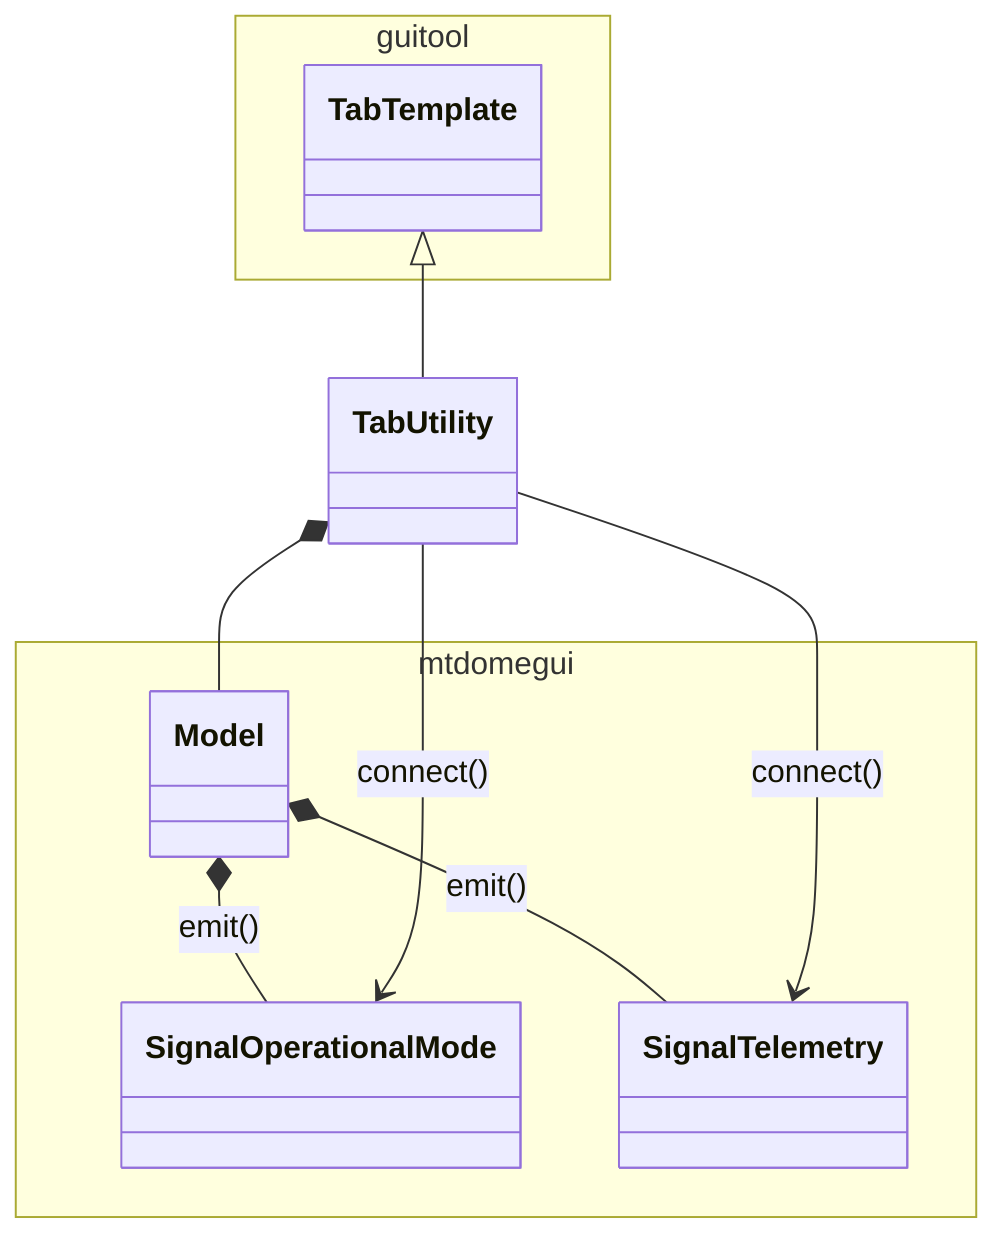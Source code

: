 classDiagram

namespace guitool {
  class TabTemplate
}

namespace mtdomegui {
  class Model
  class SignalOperationalMode
  class SignalTelemetry
}

Model *-- SignalOperationalMode : emit()
Model *-- SignalTelemetry : emit()

TabTemplate <|-- TabUtility

TabUtility *-- Model
TabUtility --> SignalOperationalMode : connect()
TabUtility --> SignalTelemetry : connect()